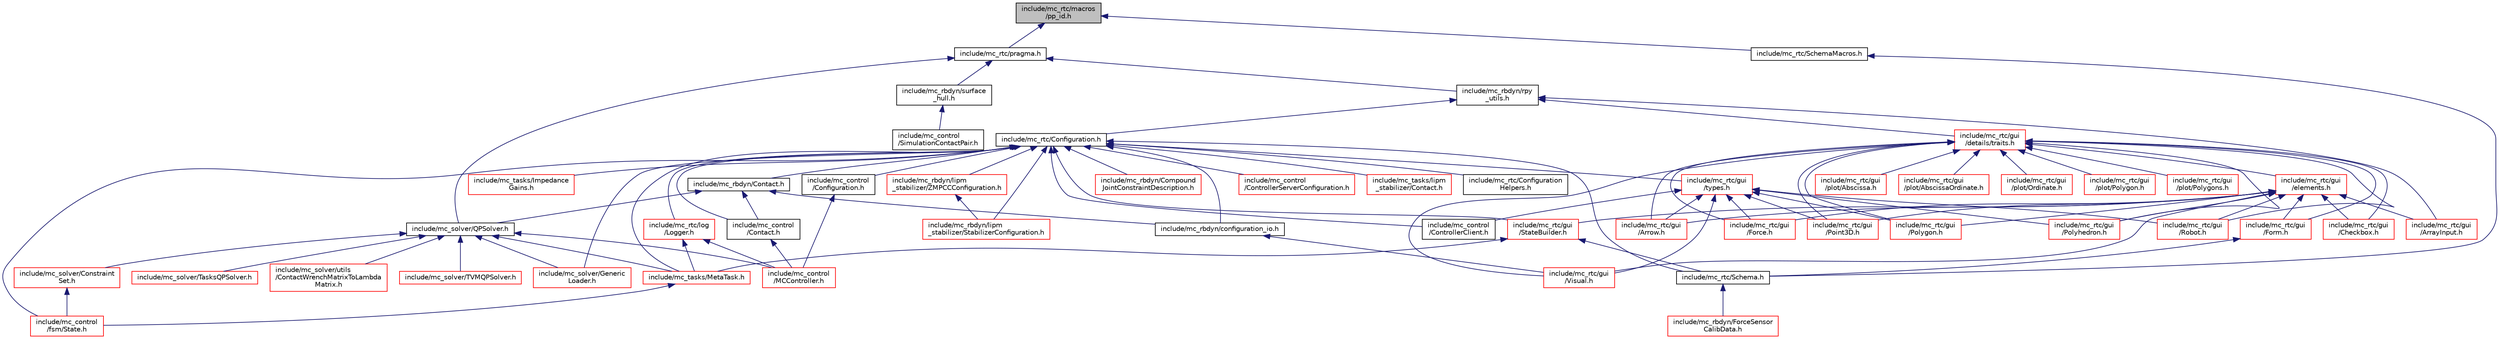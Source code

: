 digraph "include/mc_rtc/macros/pp_id.h"
{
 // INTERACTIVE_SVG=YES
 // LATEX_PDF_SIZE
  edge [fontname="Helvetica",fontsize="10",labelfontname="Helvetica",labelfontsize="10"];
  node [fontname="Helvetica",fontsize="10",shape=record];
  Node1 [label="include/mc_rtc/macros\l/pp_id.h",height=0.2,width=0.4,color="black", fillcolor="grey75", style="filled", fontcolor="black",tooltip=" "];
  Node1 -> Node2 [dir="back",color="midnightblue",fontsize="10",style="solid",fontname="Helvetica"];
  Node2 [label="include/mc_rtc/pragma.h",height=0.2,width=0.4,color="black", fillcolor="white", style="filled",URL="$pragma_8h.html",tooltip=" "];
  Node2 -> Node3 [dir="back",color="midnightblue",fontsize="10",style="solid",fontname="Helvetica"];
  Node3 [label="include/mc_rbdyn/rpy\l_utils.h",height=0.2,width=0.4,color="black", fillcolor="white", style="filled",URL="$rpy__utils_8h.html",tooltip=" "];
  Node3 -> Node4 [dir="back",color="midnightblue",fontsize="10",style="solid",fontname="Helvetica"];
  Node4 [label="include/mc_rtc/Configuration.h",height=0.2,width=0.4,color="black", fillcolor="white", style="filled",URL="$mc__rtc_2Configuration_8h.html",tooltip=" "];
  Node4 -> Node5 [dir="back",color="midnightblue",fontsize="10",style="solid",fontname="Helvetica"];
  Node5 [label="include/mc_tasks/MetaTask.h",height=0.2,width=0.4,color="red", fillcolor="white", style="filled",URL="$MetaTask_8h.html",tooltip=" "];
  Node5 -> Node26 [dir="back",color="midnightblue",fontsize="10",style="solid",fontname="Helvetica"];
  Node26 [label="include/mc_control\l/fsm/State.h",height=0.2,width=0.4,color="red", fillcolor="white", style="filled",URL="$State_8h.html",tooltip=" "];
  Node4 -> Node69 [dir="back",color="midnightblue",fontsize="10",style="solid",fontname="Helvetica"];
  Node69 [label="include/mc_rtc/gui\l/StateBuilder.h",height=0.2,width=0.4,color="red", fillcolor="white", style="filled",URL="$StateBuilder_8h.html",tooltip=" "];
  Node69 -> Node5 [dir="back",color="midnightblue",fontsize="10",style="solid",fontname="Helvetica"];
  Node69 -> Node70 [dir="back",color="midnightblue",fontsize="10",style="solid",fontname="Helvetica"];
  Node70 [label="include/mc_rtc/Schema.h",height=0.2,width=0.4,color="black", fillcolor="white", style="filled",URL="$Schema_8h.html",tooltip=" "];
  Node70 -> Node71 [dir="back",color="midnightblue",fontsize="10",style="solid",fontname="Helvetica"];
  Node71 [label="include/mc_rbdyn/ForceSensor\lCalibData.h",height=0.2,width=0.4,color="red", fillcolor="white", style="filled",URL="$ForceSensorCalibData_8h.html",tooltip=" "];
  Node4 -> Node129 [dir="back",color="midnightblue",fontsize="10",style="solid",fontname="Helvetica"];
  Node129 [label="include/mc_rtc/gui\l/types.h",height=0.2,width=0.4,color="red", fillcolor="white", style="filled",URL="$types_8h.html",tooltip=" "];
  Node129 -> Node137 [dir="back",color="midnightblue",fontsize="10",style="solid",fontname="Helvetica"];
  Node137 [label="include/mc_rtc/gui\l/Arrow.h",height=0.2,width=0.4,color="red", fillcolor="white", style="filled",URL="$Arrow_8h.html",tooltip=" "];
  Node129 -> Node114 [dir="back",color="midnightblue",fontsize="10",style="solid",fontname="Helvetica"];
  Node114 [label="include/mc_rtc/gui\l/Visual.h",height=0.2,width=0.4,color="red", fillcolor="white", style="filled",URL="$Visual_8h.html",tooltip=" "];
  Node129 -> Node139 [dir="back",color="midnightblue",fontsize="10",style="solid",fontname="Helvetica"];
  Node139 [label="include/mc_rtc/gui\l/Force.h",height=0.2,width=0.4,color="red", fillcolor="white", style="filled",URL="$Force_8h.html",tooltip=" "];
  Node129 -> Node140 [dir="back",color="midnightblue",fontsize="10",style="solid",fontname="Helvetica"];
  Node140 [label="include/mc_rtc/gui\l/Point3D.h",height=0.2,width=0.4,color="red", fillcolor="white", style="filled",URL="$Point3D_8h.html",tooltip=" "];
  Node129 -> Node141 [dir="back",color="midnightblue",fontsize="10",style="solid",fontname="Helvetica"];
  Node141 [label="include/mc_rtc/gui\l/Polygon.h",height=0.2,width=0.4,color="red", fillcolor="white", style="filled",URL="$Polygon_8h.html",tooltip=" "];
  Node129 -> Node142 [dir="back",color="midnightblue",fontsize="10",style="solid",fontname="Helvetica"];
  Node142 [label="include/mc_rtc/gui\l/Polyhedron.h",height=0.2,width=0.4,color="red", fillcolor="white", style="filled",URL="$Polyhedron_8h.html",tooltip=" "];
  Node129 -> Node100 [dir="back",color="midnightblue",fontsize="10",style="solid",fontname="Helvetica"];
  Node100 [label="include/mc_rtc/gui\l/Robot.h",height=0.2,width=0.4,color="red", fillcolor="white", style="filled",URL="$mc__rtc_2gui_2Robot_8h.html",tooltip=" "];
  Node129 -> Node12 [dir="back",color="midnightblue",fontsize="10",style="solid",fontname="Helvetica"];
  Node12 [label="include/mc_control\l/ControllerClient.h",height=0.2,width=0.4,color="black", fillcolor="white", style="filled",URL="$ControllerClient_8h.html",tooltip=" "];
  Node4 -> Node148 [dir="back",color="midnightblue",fontsize="10",style="solid",fontname="Helvetica"];
  Node148 [label="include/mc_rtc/log\l/Logger.h",height=0.2,width=0.4,color="red", fillcolor="white", style="filled",URL="$Logger_8h.html",tooltip=" "];
  Node148 -> Node5 [dir="back",color="midnightblue",fontsize="10",style="solid",fontname="Helvetica"];
  Node148 -> Node10 [dir="back",color="midnightblue",fontsize="10",style="solid",fontname="Helvetica"];
  Node10 [label="include/mc_control\l/MCController.h",height=0.2,width=0.4,color="red", fillcolor="white", style="filled",URL="$MCController_8h.html",tooltip=" "];
  Node4 -> Node151 [dir="back",color="midnightblue",fontsize="10",style="solid",fontname="Helvetica"];
  Node151 [label="include/mc_rbdyn/Contact.h",height=0.2,width=0.4,color="black", fillcolor="white", style="filled",URL="$mc__rbdyn_2Contact_8h.html",tooltip=" "];
  Node151 -> Node78 [dir="back",color="midnightblue",fontsize="10",style="solid",fontname="Helvetica"];
  Node78 [label="include/mc_solver/QPSolver.h",height=0.2,width=0.4,color="black", fillcolor="white", style="filled",URL="$QPSolver_8h.html",tooltip=" "];
  Node78 -> Node5 [dir="back",color="midnightblue",fontsize="10",style="solid",fontname="Helvetica"];
  Node78 -> Node79 [dir="back",color="midnightblue",fontsize="10",style="solid",fontname="Helvetica"];
  Node79 [label="include/mc_solver/Constraint\lSet.h",height=0.2,width=0.4,color="red", fillcolor="white", style="filled",URL="$ConstraintSet_8h.html",tooltip=" "];
  Node79 -> Node26 [dir="back",color="midnightblue",fontsize="10",style="solid",fontname="Helvetica"];
  Node78 -> Node10 [dir="back",color="midnightblue",fontsize="10",style="solid",fontname="Helvetica"];
  Node78 -> Node88 [dir="back",color="midnightblue",fontsize="10",style="solid",fontname="Helvetica"];
  Node88 [label="include/mc_solver/TVMQPSolver.h",height=0.2,width=0.4,color="red", fillcolor="white", style="filled",URL="$TVMQPSolver_8h.html",tooltip=" "];
  Node78 -> Node90 [dir="back",color="midnightblue",fontsize="10",style="solid",fontname="Helvetica"];
  Node90 [label="include/mc_solver/TasksQPSolver.h",height=0.2,width=0.4,color="red", fillcolor="white", style="filled",URL="$TasksQPSolver_8h.html",tooltip=" "];
  Node78 -> Node91 [dir="back",color="midnightblue",fontsize="10",style="solid",fontname="Helvetica"];
  Node91 [label="include/mc_solver/Generic\lLoader.h",height=0.2,width=0.4,color="red", fillcolor="white", style="filled",URL="$GenericLoader_8h.html",tooltip=" "];
  Node78 -> Node92 [dir="back",color="midnightblue",fontsize="10",style="solid",fontname="Helvetica"];
  Node92 [label="include/mc_solver/utils\l/ContactWrenchMatrixToLambda\lMatrix.h",height=0.2,width=0.4,color="red", fillcolor="white", style="filled",URL="$ContactWrenchMatrixToLambdaMatrix_8h.html",tooltip=" "];
  Node151 -> Node152 [dir="back",color="midnightblue",fontsize="10",style="solid",fontname="Helvetica"];
  Node152 [label="include/mc_control\l/Contact.h",height=0.2,width=0.4,color="black", fillcolor="white", style="filled",URL="$mc__control_2Contact_8h.html",tooltip=" "];
  Node152 -> Node10 [dir="back",color="midnightblue",fontsize="10",style="solid",fontname="Helvetica"];
  Node151 -> Node113 [dir="back",color="midnightblue",fontsize="10",style="solid",fontname="Helvetica"];
  Node113 [label="include/mc_rbdyn/configuration_io.h",height=0.2,width=0.4,color="black", fillcolor="white", style="filled",URL="$configuration__io_8h.html",tooltip=" "];
  Node113 -> Node114 [dir="back",color="midnightblue",fontsize="10",style="solid",fontname="Helvetica"];
  Node4 -> Node153 [dir="back",color="midnightblue",fontsize="10",style="solid",fontname="Helvetica"];
  Node153 [label="include/mc_rbdyn/Compound\lJointConstraintDescription.h",height=0.2,width=0.4,color="red", fillcolor="white", style="filled",URL="$CompoundJointConstraintDescription_8h.html",tooltip=" "];
  Node4 -> Node70 [dir="back",color="midnightblue",fontsize="10",style="solid",fontname="Helvetica"];
  Node4 -> Node155 [dir="back",color="midnightblue",fontsize="10",style="solid",fontname="Helvetica"];
  Node155 [label="include/mc_rbdyn/lipm\l_stabilizer/ZMPCCConfiguration.h",height=0.2,width=0.4,color="red", fillcolor="white", style="filled",URL="$ZMPCCConfiguration_8h.html",tooltip=" "];
  Node155 -> Node156 [dir="back",color="midnightblue",fontsize="10",style="solid",fontname="Helvetica"];
  Node156 [label="include/mc_rbdyn/lipm\l_stabilizer/StabilizerConfiguration.h",height=0.2,width=0.4,color="red", fillcolor="white", style="filled",URL="$StabilizerConfiguration_8h.html",tooltip=" "];
  Node4 -> Node156 [dir="back",color="midnightblue",fontsize="10",style="solid",fontname="Helvetica"];
  Node4 -> Node158 [dir="back",color="midnightblue",fontsize="10",style="solid",fontname="Helvetica"];
  Node158 [label="include/mc_control\l/Configuration.h",height=0.2,width=0.4,color="black", fillcolor="white", style="filled",URL="$mc__control_2Configuration_8h.html",tooltip=" "];
  Node158 -> Node10 [dir="back",color="midnightblue",fontsize="10",style="solid",fontname="Helvetica"];
  Node4 -> Node152 [dir="back",color="midnightblue",fontsize="10",style="solid",fontname="Helvetica"];
  Node4 -> Node159 [dir="back",color="midnightblue",fontsize="10",style="solid",fontname="Helvetica"];
  Node159 [label="include/mc_control\l/ControllerServerConfiguration.h",height=0.2,width=0.4,color="red", fillcolor="white", style="filled",URL="$ControllerServerConfiguration_8h.html",tooltip=" "];
  Node4 -> Node113 [dir="back",color="midnightblue",fontsize="10",style="solid",fontname="Helvetica"];
  Node4 -> Node12 [dir="back",color="midnightblue",fontsize="10",style="solid",fontname="Helvetica"];
  Node4 -> Node26 [dir="back",color="midnightblue",fontsize="10",style="solid",fontname="Helvetica"];
  Node4 -> Node102 [dir="back",color="midnightblue",fontsize="10",style="solid",fontname="Helvetica"];
  Node102 [label="include/mc_tasks/lipm\l_stabilizer/Contact.h",height=0.2,width=0.4,color="red", fillcolor="white", style="filled",URL="$mc__tasks_2lipm__stabilizer_2Contact_8h.html",tooltip=" "];
  Node4 -> Node160 [dir="back",color="midnightblue",fontsize="10",style="solid",fontname="Helvetica"];
  Node160 [label="include/mc_rtc/Configuration\lHelpers.h",height=0.2,width=0.4,color="black", fillcolor="white", style="filled",URL="$ConfigurationHelpers_8h.html",tooltip=" "];
  Node4 -> Node91 [dir="back",color="midnightblue",fontsize="10",style="solid",fontname="Helvetica"];
  Node4 -> Node161 [dir="back",color="midnightblue",fontsize="10",style="solid",fontname="Helvetica"];
  Node161 [label="include/mc_tasks/Impedance\lGains.h",height=0.2,width=0.4,color="red", fillcolor="white", style="filled",URL="$ImpedanceGains_8h.html",tooltip=" "];
  Node3 -> Node162 [dir="back",color="midnightblue",fontsize="10",style="solid",fontname="Helvetica"];
  Node162 [label="include/mc_rtc/gui\l/details/traits.h",height=0.2,width=0.4,color="red", fillcolor="white", style="filled",URL="$traits_8h.html",tooltip=" "];
  Node162 -> Node163 [dir="back",color="midnightblue",fontsize="10",style="solid",fontname="Helvetica"];
  Node163 [label="include/mc_rtc/gui\l/elements.h",height=0.2,width=0.4,color="red", fillcolor="white", style="filled",URL="$elements_8h.html",tooltip=" "];
  Node163 -> Node69 [dir="back",color="midnightblue",fontsize="10",style="solid",fontname="Helvetica"];
  Node163 -> Node164 [dir="back",color="midnightblue",fontsize="10",style="solid",fontname="Helvetica"];
  Node164 [label="include/mc_rtc/gui\l/Form.h",height=0.2,width=0.4,color="red", fillcolor="white", style="filled",URL="$Form_8h.html",tooltip=" "];
  Node164 -> Node70 [dir="back",color="midnightblue",fontsize="10",style="solid",fontname="Helvetica"];
  Node163 -> Node165 [dir="back",color="midnightblue",fontsize="10",style="solid",fontname="Helvetica"];
  Node165 [label="include/mc_rtc/gui\l/ArrayInput.h",height=0.2,width=0.4,color="red", fillcolor="white", style="filled",URL="$ArrayInput_8h.html",tooltip=" "];
  Node163 -> Node137 [dir="back",color="midnightblue",fontsize="10",style="solid",fontname="Helvetica"];
  Node163 -> Node114 [dir="back",color="midnightblue",fontsize="10",style="solid",fontname="Helvetica"];
  Node163 -> Node170 [dir="back",color="midnightblue",fontsize="10",style="solid",fontname="Helvetica"];
  Node170 [label="include/mc_rtc/gui\l/Checkbox.h",height=0.2,width=0.4,color="red", fillcolor="white", style="filled",URL="$Checkbox_8h.html",tooltip=" "];
  Node163 -> Node139 [dir="back",color="midnightblue",fontsize="10",style="solid",fontname="Helvetica"];
  Node163 -> Node140 [dir="back",color="midnightblue",fontsize="10",style="solid",fontname="Helvetica"];
  Node163 -> Node141 [dir="back",color="midnightblue",fontsize="10",style="solid",fontname="Helvetica"];
  Node163 -> Node142 [dir="back",color="midnightblue",fontsize="10",style="solid",fontname="Helvetica"];
  Node163 -> Node100 [dir="back",color="midnightblue",fontsize="10",style="solid",fontname="Helvetica"];
  Node162 -> Node131 [dir="back",color="midnightblue",fontsize="10",style="solid",fontname="Helvetica"];
  Node131 [label="include/mc_rtc/gui\l/plot/Abscissa.h",height=0.2,width=0.4,color="red", fillcolor="white", style="filled",URL="$Abscissa_8h.html",tooltip=" "];
  Node162 -> Node133 [dir="back",color="midnightblue",fontsize="10",style="solid",fontname="Helvetica"];
  Node133 [label="include/mc_rtc/gui\l/plot/AbscissaOrdinate.h",height=0.2,width=0.4,color="red", fillcolor="white", style="filled",URL="$AbscissaOrdinate_8h.html",tooltip=" "];
  Node162 -> Node134 [dir="back",color="midnightblue",fontsize="10",style="solid",fontname="Helvetica"];
  Node134 [label="include/mc_rtc/gui\l/plot/Ordinate.h",height=0.2,width=0.4,color="red", fillcolor="white", style="filled",URL="$Ordinate_8h.html",tooltip=" "];
  Node162 -> Node135 [dir="back",color="midnightblue",fontsize="10",style="solid",fontname="Helvetica"];
  Node135 [label="include/mc_rtc/gui\l/plot/Polygon.h",height=0.2,width=0.4,color="red", fillcolor="white", style="filled",URL="$plot_2Polygon_8h.html",tooltip=" "];
  Node162 -> Node136 [dir="back",color="midnightblue",fontsize="10",style="solid",fontname="Helvetica"];
  Node136 [label="include/mc_rtc/gui\l/plot/Polygons.h",height=0.2,width=0.4,color="red", fillcolor="white", style="filled",URL="$Polygons_8h.html",tooltip=" "];
  Node162 -> Node164 [dir="back",color="midnightblue",fontsize="10",style="solid",fontname="Helvetica"];
  Node162 -> Node137 [dir="back",color="midnightblue",fontsize="10",style="solid",fontname="Helvetica"];
  Node162 -> Node114 [dir="back",color="midnightblue",fontsize="10",style="solid",fontname="Helvetica"];
  Node162 -> Node170 [dir="back",color="midnightblue",fontsize="10",style="solid",fontname="Helvetica"];
  Node162 -> Node139 [dir="back",color="midnightblue",fontsize="10",style="solid",fontname="Helvetica"];
  Node162 -> Node140 [dir="back",color="midnightblue",fontsize="10",style="solid",fontname="Helvetica"];
  Node162 -> Node141 [dir="back",color="midnightblue",fontsize="10",style="solid",fontname="Helvetica"];
  Node162 -> Node142 [dir="back",color="midnightblue",fontsize="10",style="solid",fontname="Helvetica"];
  Node162 -> Node100 [dir="back",color="midnightblue",fontsize="10",style="solid",fontname="Helvetica"];
  Node3 -> Node165 [dir="back",color="midnightblue",fontsize="10",style="solid",fontname="Helvetica"];
  Node2 -> Node78 [dir="back",color="midnightblue",fontsize="10",style="solid",fontname="Helvetica"];
  Node2 -> Node178 [dir="back",color="midnightblue",fontsize="10",style="solid",fontname="Helvetica"];
  Node178 [label="include/mc_rbdyn/surface\l_hull.h",height=0.2,width=0.4,color="black", fillcolor="white", style="filled",URL="$surface__hull_8h.html",tooltip=" "];
  Node178 -> Node103 [dir="back",color="midnightblue",fontsize="10",style="solid",fontname="Helvetica"];
  Node103 [label="include/mc_control\l/SimulationContactPair.h",height=0.2,width=0.4,color="black", fillcolor="white", style="filled",URL="$SimulationContactPair_8h.html",tooltip=" "];
  Node1 -> Node179 [dir="back",color="midnightblue",fontsize="10",style="solid",fontname="Helvetica"];
  Node179 [label="include/mc_rtc/SchemaMacros.h",height=0.2,width=0.4,color="black", fillcolor="white", style="filled",URL="$SchemaMacros_8h.html",tooltip=" "];
  Node179 -> Node70 [dir="back",color="midnightblue",fontsize="10",style="solid",fontname="Helvetica"];
}
